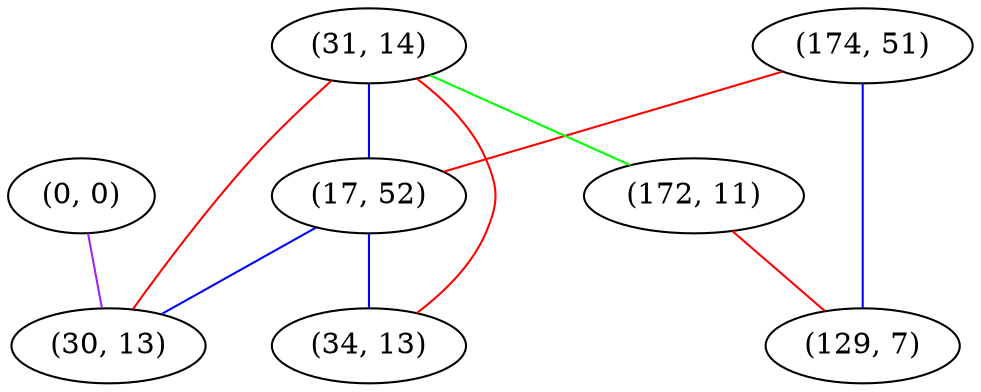 graph "" {
"(0, 0)";
"(174, 51)";
"(31, 14)";
"(17, 52)";
"(34, 13)";
"(172, 11)";
"(129, 7)";
"(30, 13)";
"(0, 0)" -- "(30, 13)"  [color=purple, key=0, weight=4];
"(174, 51)" -- "(17, 52)"  [color=red, key=0, weight=1];
"(174, 51)" -- "(129, 7)"  [color=blue, key=0, weight=3];
"(31, 14)" -- "(17, 52)"  [color=blue, key=0, weight=3];
"(31, 14)" -- "(34, 13)"  [color=red, key=0, weight=1];
"(31, 14)" -- "(172, 11)"  [color=green, key=0, weight=2];
"(31, 14)" -- "(30, 13)"  [color=red, key=0, weight=1];
"(17, 52)" -- "(34, 13)"  [color=blue, key=0, weight=3];
"(17, 52)" -- "(30, 13)"  [color=blue, key=0, weight=3];
"(172, 11)" -- "(129, 7)"  [color=red, key=0, weight=1];
}
